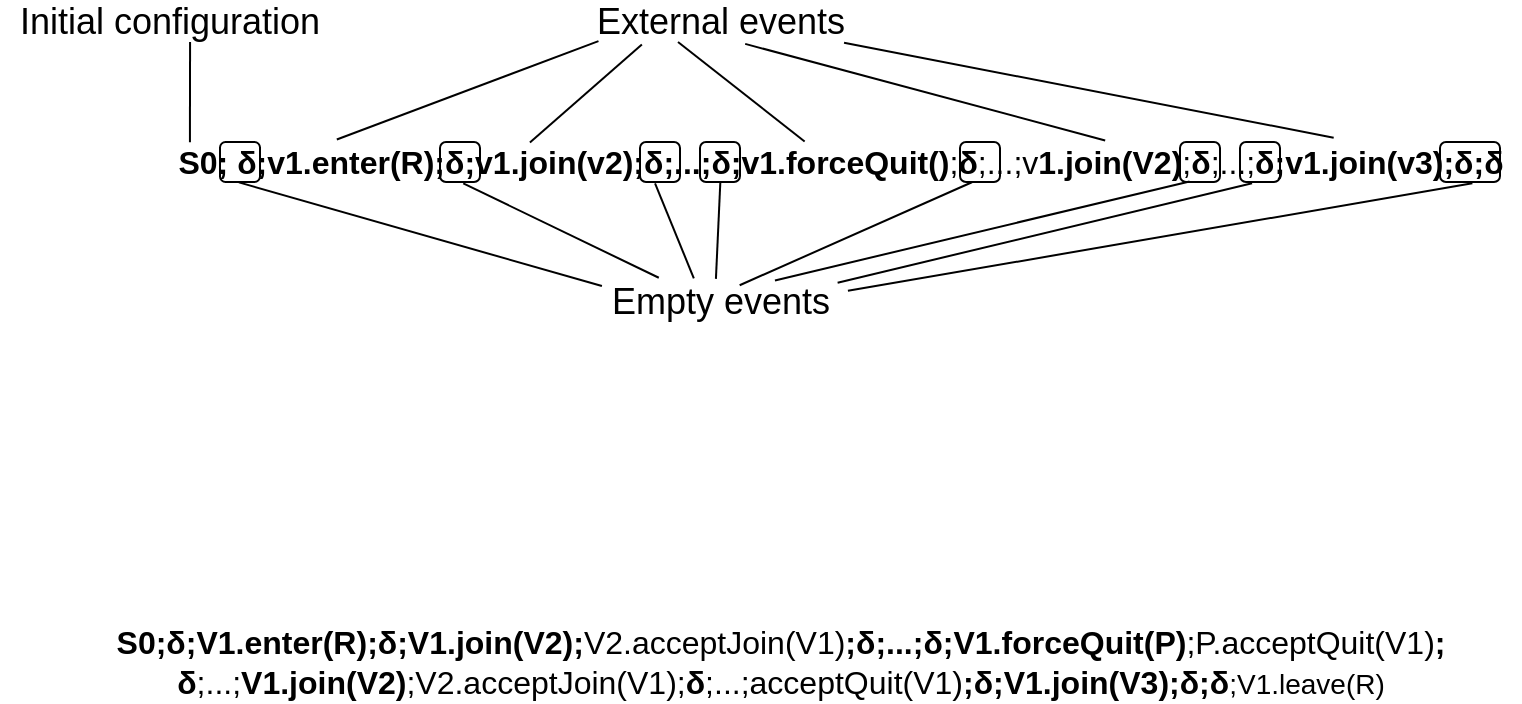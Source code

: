<mxfile version="14.4.3" type="github">
  <diagram id="Ha5ecQJXs_3D1FHjyIZ6" name="Page-1">
    <mxGraphModel dx="813" dy="475" grid="1" gridSize="10" guides="1" tooltips="1" connect="1" arrows="1" fold="1" page="1" pageScale="1" pageWidth="827" pageHeight="1169" math="0" shadow="0">
      <root>
        <mxCell id="0" />
        <mxCell id="1" parent="0" />
        <mxCell id="ivhIn5uNpYaU2mv7a6vJ-11" value="" style="rounded=1;whiteSpace=wrap;html=1;" vertex="1" parent="1">
          <mxGeometry x="620" y="90" width="20" height="20" as="geometry" />
        </mxCell>
        <mxCell id="ivhIn5uNpYaU2mv7a6vJ-8" value="" style="rounded=1;whiteSpace=wrap;html=1;arcSize=14;" vertex="1" parent="1">
          <mxGeometry x="250" y="90" width="20" height="20" as="geometry" />
        </mxCell>
        <mxCell id="ivhIn5uNpYaU2mv7a6vJ-7" value="" style="rounded=1;whiteSpace=wrap;html=1;" vertex="1" parent="1">
          <mxGeometry x="360" y="90" width="20" height="20" as="geometry" />
        </mxCell>
        <mxCell id="ivhIn5uNpYaU2mv7a6vJ-6" value="" style="rounded=1;whiteSpace=wrap;html=1;" vertex="1" parent="1">
          <mxGeometry x="460" y="90" width="20" height="20" as="geometry" />
        </mxCell>
        <mxCell id="ivhIn5uNpYaU2mv7a6vJ-5" value="" style="rounded=1;whiteSpace=wrap;html=1;" vertex="1" parent="1">
          <mxGeometry x="490" y="90" width="20" height="20" as="geometry" />
        </mxCell>
        <mxCell id="ivhIn5uNpYaU2mv7a6vJ-4" value="" style="rounded=1;whiteSpace=wrap;html=1;" vertex="1" parent="1">
          <mxGeometry x="760" y="90" width="20" height="20" as="geometry" />
        </mxCell>
        <mxCell id="ivhIn5uNpYaU2mv7a6vJ-3" value="" style="rounded=1;whiteSpace=wrap;html=1;" vertex="1" parent="1">
          <mxGeometry x="730" y="90" width="20" height="20" as="geometry" />
        </mxCell>
        <mxCell id="ivhIn5uNpYaU2mv7a6vJ-2" value="" style="rounded=1;whiteSpace=wrap;html=1;" vertex="1" parent="1">
          <mxGeometry x="860" y="90" width="30" height="20" as="geometry" />
        </mxCell>
        <mxCell id="dxgM9Ls3yp4Ukvi1yhg8-1" value="&lt;font style=&quot;font-size: 16px&quot;&gt;&lt;b&gt;S0; δ;v1.enter(R);δ;v1.join(v2);&lt;/b&gt;&lt;b&gt;δ;...;δ;v1.forceQuit()&lt;/b&gt;;&lt;b&gt;δ&lt;/b&gt;;...;v&lt;b&gt;1.join(V2)&lt;/b&gt;;&lt;b&gt;δ&lt;/b&gt;;...;&lt;b&gt;δ;v1.join(v3);δ;δ&lt;/b&gt;&lt;/font&gt;" style="text;html=1;align=center;verticalAlign=middle;resizable=0;points=[];autosize=1;fontSize=14;" parent="1" vertex="1">
          <mxGeometry x="220" y="90" width="680" height="20" as="geometry" />
        </mxCell>
        <mxCell id="dxgM9Ls3yp4Ukvi1yhg8-2" value="&lt;font style=&quot;font-size: 18px&quot;&gt;Empty events&lt;/font&gt;" style="text;html=1;align=center;verticalAlign=middle;resizable=0;points=[];autosize=1;" parent="1" vertex="1">
          <mxGeometry x="440" y="160" width="120" height="20" as="geometry" />
        </mxCell>
        <mxCell id="dxgM9Ls3yp4Ukvi1yhg8-3" value="" style="endArrow=none;html=1;exitX=0.008;exitY=0.1;exitDx=0;exitDy=0;exitPerimeter=0;entryX=0.058;entryY=1.01;entryDx=0;entryDy=0;entryPerimeter=0;" parent="1" source="dxgM9Ls3yp4Ukvi1yhg8-2" target="dxgM9Ls3yp4Ukvi1yhg8-1" edge="1">
          <mxGeometry width="50" height="50" relative="1" as="geometry">
            <mxPoint x="486" y="160" as="sourcePoint" />
            <mxPoint x="-50" y="114" as="targetPoint" />
          </mxGeometry>
        </mxCell>
        <mxCell id="dxgM9Ls3yp4Ukvi1yhg8-4" value="" style="endArrow=none;html=1;entryX=0.245;entryY=-0.106;entryDx=0;entryDy=0;entryPerimeter=0;exitX=0.223;exitY=1.036;exitDx=0;exitDy=0;exitPerimeter=0;" parent="1" source="dxgM9Ls3yp4Ukvi1yhg8-1" target="dxgM9Ls3yp4Ukvi1yhg8-2" edge="1">
          <mxGeometry width="50" height="50" relative="1" as="geometry">
            <mxPoint x="56" y="120" as="sourcePoint" />
            <mxPoint x="536" y="110" as="targetPoint" />
          </mxGeometry>
        </mxCell>
        <mxCell id="dxgM9Ls3yp4Ukvi1yhg8-5" value="" style="endArrow=none;html=1;entryX=0.391;entryY=-0.092;entryDx=0;entryDy=0;entryPerimeter=0;exitX=0.364;exitY=1.033;exitDx=0;exitDy=0;exitPerimeter=0;" parent="1" source="dxgM9Ls3yp4Ukvi1yhg8-1" target="dxgM9Ls3yp4Ukvi1yhg8-2" edge="1">
          <mxGeometry width="50" height="50" relative="1" as="geometry">
            <mxPoint x="286" y="120" as="sourcePoint" />
            <mxPoint x="536" y="110" as="targetPoint" />
          </mxGeometry>
        </mxCell>
        <mxCell id="dxgM9Ls3yp4Ukvi1yhg8-6" value="" style="endArrow=none;html=1;exitX=0.412;exitY=1.01;exitDx=0;exitDy=0;exitPerimeter=0;entryX=0.483;entryY=-0.078;entryDx=0;entryDy=0;entryPerimeter=0;" parent="1" source="dxgM9Ls3yp4Ukvi1yhg8-1" target="dxgM9Ls3yp4Ukvi1yhg8-2" edge="1">
          <mxGeometry width="50" height="50" relative="1" as="geometry">
            <mxPoint x="293.52" y="125" as="sourcePoint" />
            <mxPoint x="456" y="200" as="targetPoint" />
          </mxGeometry>
        </mxCell>
        <mxCell id="dxgM9Ls3yp4Ukvi1yhg8-7" value="" style="endArrow=none;html=1;entryX=0.582;entryY=0.081;entryDx=0;entryDy=0;entryPerimeter=0;exitX=0.597;exitY=1.007;exitDx=0;exitDy=0;exitPerimeter=0;" parent="1" source="dxgM9Ls3yp4Ukvi1yhg8-1" target="dxgM9Ls3yp4Ukvi1yhg8-2" edge="1">
          <mxGeometry width="50" height="50" relative="1" as="geometry">
            <mxPoint x="303.52" y="135" as="sourcePoint" />
            <mxPoint x="461" y="208" as="targetPoint" />
          </mxGeometry>
        </mxCell>
        <mxCell id="dxgM9Ls3yp4Ukvi1yhg8-8" value="" style="endArrow=none;html=1;exitX=0.757;exitY=0.986;exitDx=0;exitDy=0;exitPerimeter=0;entryX=0.729;entryY=-0.038;entryDx=0;entryDy=0;entryPerimeter=0;" parent="1" source="dxgM9Ls3yp4Ukvi1yhg8-1" target="dxgM9Ls3yp4Ukvi1yhg8-2" edge="1">
          <mxGeometry width="50" height="50" relative="1" as="geometry">
            <mxPoint x="313.52" y="145" as="sourcePoint" />
            <mxPoint x="476" y="210" as="targetPoint" />
          </mxGeometry>
        </mxCell>
        <mxCell id="dxgM9Ls3yp4Ukvi1yhg8-9" value="" style="endArrow=none;html=1;entryX=0.99;entryY=0.019;entryDx=0;entryDy=0;entryPerimeter=0;exitX=0.803;exitY=1.033;exitDx=0;exitDy=0;exitPerimeter=0;" parent="1" source="dxgM9Ls3yp4Ukvi1yhg8-1" target="dxgM9Ls3yp4Ukvi1yhg8-2" edge="1">
          <mxGeometry width="50" height="50" relative="1" as="geometry">
            <mxPoint x="323.52" y="155" as="sourcePoint" />
            <mxPoint x="477" y="248" as="targetPoint" />
          </mxGeometry>
        </mxCell>
        <mxCell id="dxgM9Ls3yp4Ukvi1yhg8-10" value="" style="endArrow=none;html=1;entryX=1.033;entryY=0.221;entryDx=0;entryDy=0;entryPerimeter=0;exitX=0.965;exitY=1.033;exitDx=0;exitDy=0;exitPerimeter=0;" parent="1" source="dxgM9Ls3yp4Ukvi1yhg8-1" target="dxgM9Ls3yp4Ukvi1yhg8-2" edge="1">
          <mxGeometry width="50" height="50" relative="1" as="geometry">
            <mxPoint x="333.52" y="165" as="sourcePoint" />
            <mxPoint x="487" y="258" as="targetPoint" />
          </mxGeometry>
        </mxCell>
        <mxCell id="dxgM9Ls3yp4Ukvi1yhg8-11" value="&lt;font style=&quot;font-size: 18px&quot;&gt;External events&lt;/font&gt;" style="text;html=1;align=center;verticalAlign=middle;resizable=0;points=[];autosize=1;" parent="1" vertex="1">
          <mxGeometry x="430" y="20" width="140" height="20" as="geometry" />
        </mxCell>
        <mxCell id="dxgM9Ls3yp4Ukvi1yhg8-12" value="" style="endArrow=none;html=1;exitX=0.13;exitY=-0.062;exitDx=0;exitDy=0;exitPerimeter=0;entryX=0.066;entryY=0.978;entryDx=0;entryDy=0;entryPerimeter=0;" parent="1" source="dxgM9Ls3yp4Ukvi1yhg8-1" target="dxgM9Ls3yp4Ukvi1yhg8-11" edge="1">
          <mxGeometry width="50" height="50" relative="1" as="geometry">
            <mxPoint x="456" y="70" as="sourcePoint" />
            <mxPoint x="506" y="20" as="targetPoint" />
          </mxGeometry>
        </mxCell>
        <mxCell id="dxgM9Ls3yp4Ukvi1yhg8-13" value="" style="endArrow=none;html=1;exitX=0.272;exitY=0.01;exitDx=0;exitDy=0;exitPerimeter=0;entryX=0.221;entryY=1.061;entryDx=0;entryDy=0;entryPerimeter=0;" parent="1" source="dxgM9Ls3yp4Ukvi1yhg8-1" target="dxgM9Ls3yp4Ukvi1yhg8-11" edge="1">
          <mxGeometry width="50" height="50" relative="1" as="geometry">
            <mxPoint x="456" y="70" as="sourcePoint" />
            <mxPoint x="386" y="50" as="targetPoint" />
          </mxGeometry>
        </mxCell>
        <mxCell id="dxgM9Ls3yp4Ukvi1yhg8-14" value="" style="endArrow=none;html=1;exitX=0.474;exitY=-0.014;exitDx=0;exitDy=0;exitPerimeter=0;entryX=0.35;entryY=1;entryDx=0;entryDy=0;entryPerimeter=0;" parent="1" source="dxgM9Ls3yp4Ukvi1yhg8-1" target="dxgM9Ls3yp4Ukvi1yhg8-11" edge="1">
          <mxGeometry width="50" height="50" relative="1" as="geometry">
            <mxPoint x="456" y="70" as="sourcePoint" />
            <mxPoint x="416" y="40" as="targetPoint" />
          </mxGeometry>
        </mxCell>
        <mxCell id="dxgM9Ls3yp4Ukvi1yhg8-15" value="" style="endArrow=none;html=1;exitX=0.695;exitY=-0.038;exitDx=0;exitDy=0;exitPerimeter=0;entryX=0.59;entryY=1.047;entryDx=0;entryDy=0;entryPerimeter=0;" parent="1" source="dxgM9Ls3yp4Ukvi1yhg8-1" target="dxgM9Ls3yp4Ukvi1yhg8-11" edge="1">
          <mxGeometry width="50" height="50" relative="1" as="geometry">
            <mxPoint x="456" y="70" as="sourcePoint" />
            <mxPoint x="441" y="50" as="targetPoint" />
          </mxGeometry>
        </mxCell>
        <mxCell id="dxgM9Ls3yp4Ukvi1yhg8-16" value="" style="endArrow=none;html=1;exitX=0.863;exitY=-0.108;exitDx=0;exitDy=0;exitPerimeter=0;entryX=0.943;entryY=1.019;entryDx=0;entryDy=0;entryPerimeter=0;" parent="1" source="dxgM9Ls3yp4Ukvi1yhg8-1" target="dxgM9Ls3yp4Ukvi1yhg8-11" edge="1">
          <mxGeometry width="50" height="50" relative="1" as="geometry">
            <mxPoint x="586" y="70" as="sourcePoint" />
            <mxPoint x="636" y="20" as="targetPoint" />
          </mxGeometry>
        </mxCell>
        <mxCell id="dxgM9Ls3yp4Ukvi1yhg8-17" value="&lt;font style=&quot;font-size: 18px&quot;&gt;Initial configuration&lt;/font&gt;" style="text;html=1;strokeColor=none;fillColor=none;align=center;verticalAlign=middle;whiteSpace=wrap;rounded=0;" parent="1" vertex="1">
          <mxGeometry x="140" y="20" width="170" height="20" as="geometry" />
        </mxCell>
        <mxCell id="dxgM9Ls3yp4Ukvi1yhg8-19" value="" style="endArrow=none;html=1;exitX=0.022;exitY=0.007;exitDx=0;exitDy=0;exitPerimeter=0;entryX=0.559;entryY=1;entryDx=0;entryDy=0;entryPerimeter=0;" parent="1" source="dxgM9Ls3yp4Ukvi1yhg8-1" edge="1" target="dxgM9Ls3yp4Ukvi1yhg8-17">
          <mxGeometry width="50" height="50" relative="1" as="geometry">
            <mxPoint x="-70" y="70" as="sourcePoint" />
            <mxPoint x="238" y="40" as="targetPoint" />
          </mxGeometry>
        </mxCell>
        <mxCell id="dxgM9Ls3yp4Ukvi1yhg8-20" value="&lt;font style=&quot;font-size: 16px&quot;&gt;&lt;b&gt;S0;δ;V1.enter(R);δ;V1.join(V2);&lt;/b&gt;V2.acceptJoin(V1)&lt;b&gt;;δ;...;δ;V1.forceQuit(P)&lt;/b&gt;;P.acceptQuit(V1)&lt;b&gt;;&lt;br&gt;δ&lt;/b&gt;;...;&lt;b&gt;V1.join(V2)&lt;/b&gt;;V2.acceptJoin(V1);&lt;b&gt;δ&lt;/b&gt;;...;acceptQuit(V1)&lt;b&gt;;δ;V1.join(V3);δ;δ&lt;/b&gt;&lt;/font&gt;;V1.leave(R)" style="text;html=1;align=center;verticalAlign=middle;resizable=0;points=[];autosize=1;fontSize=14;" parent="1" vertex="1">
          <mxGeometry x="190" y="330" width="680" height="40" as="geometry" />
        </mxCell>
      </root>
    </mxGraphModel>
  </diagram>
</mxfile>
